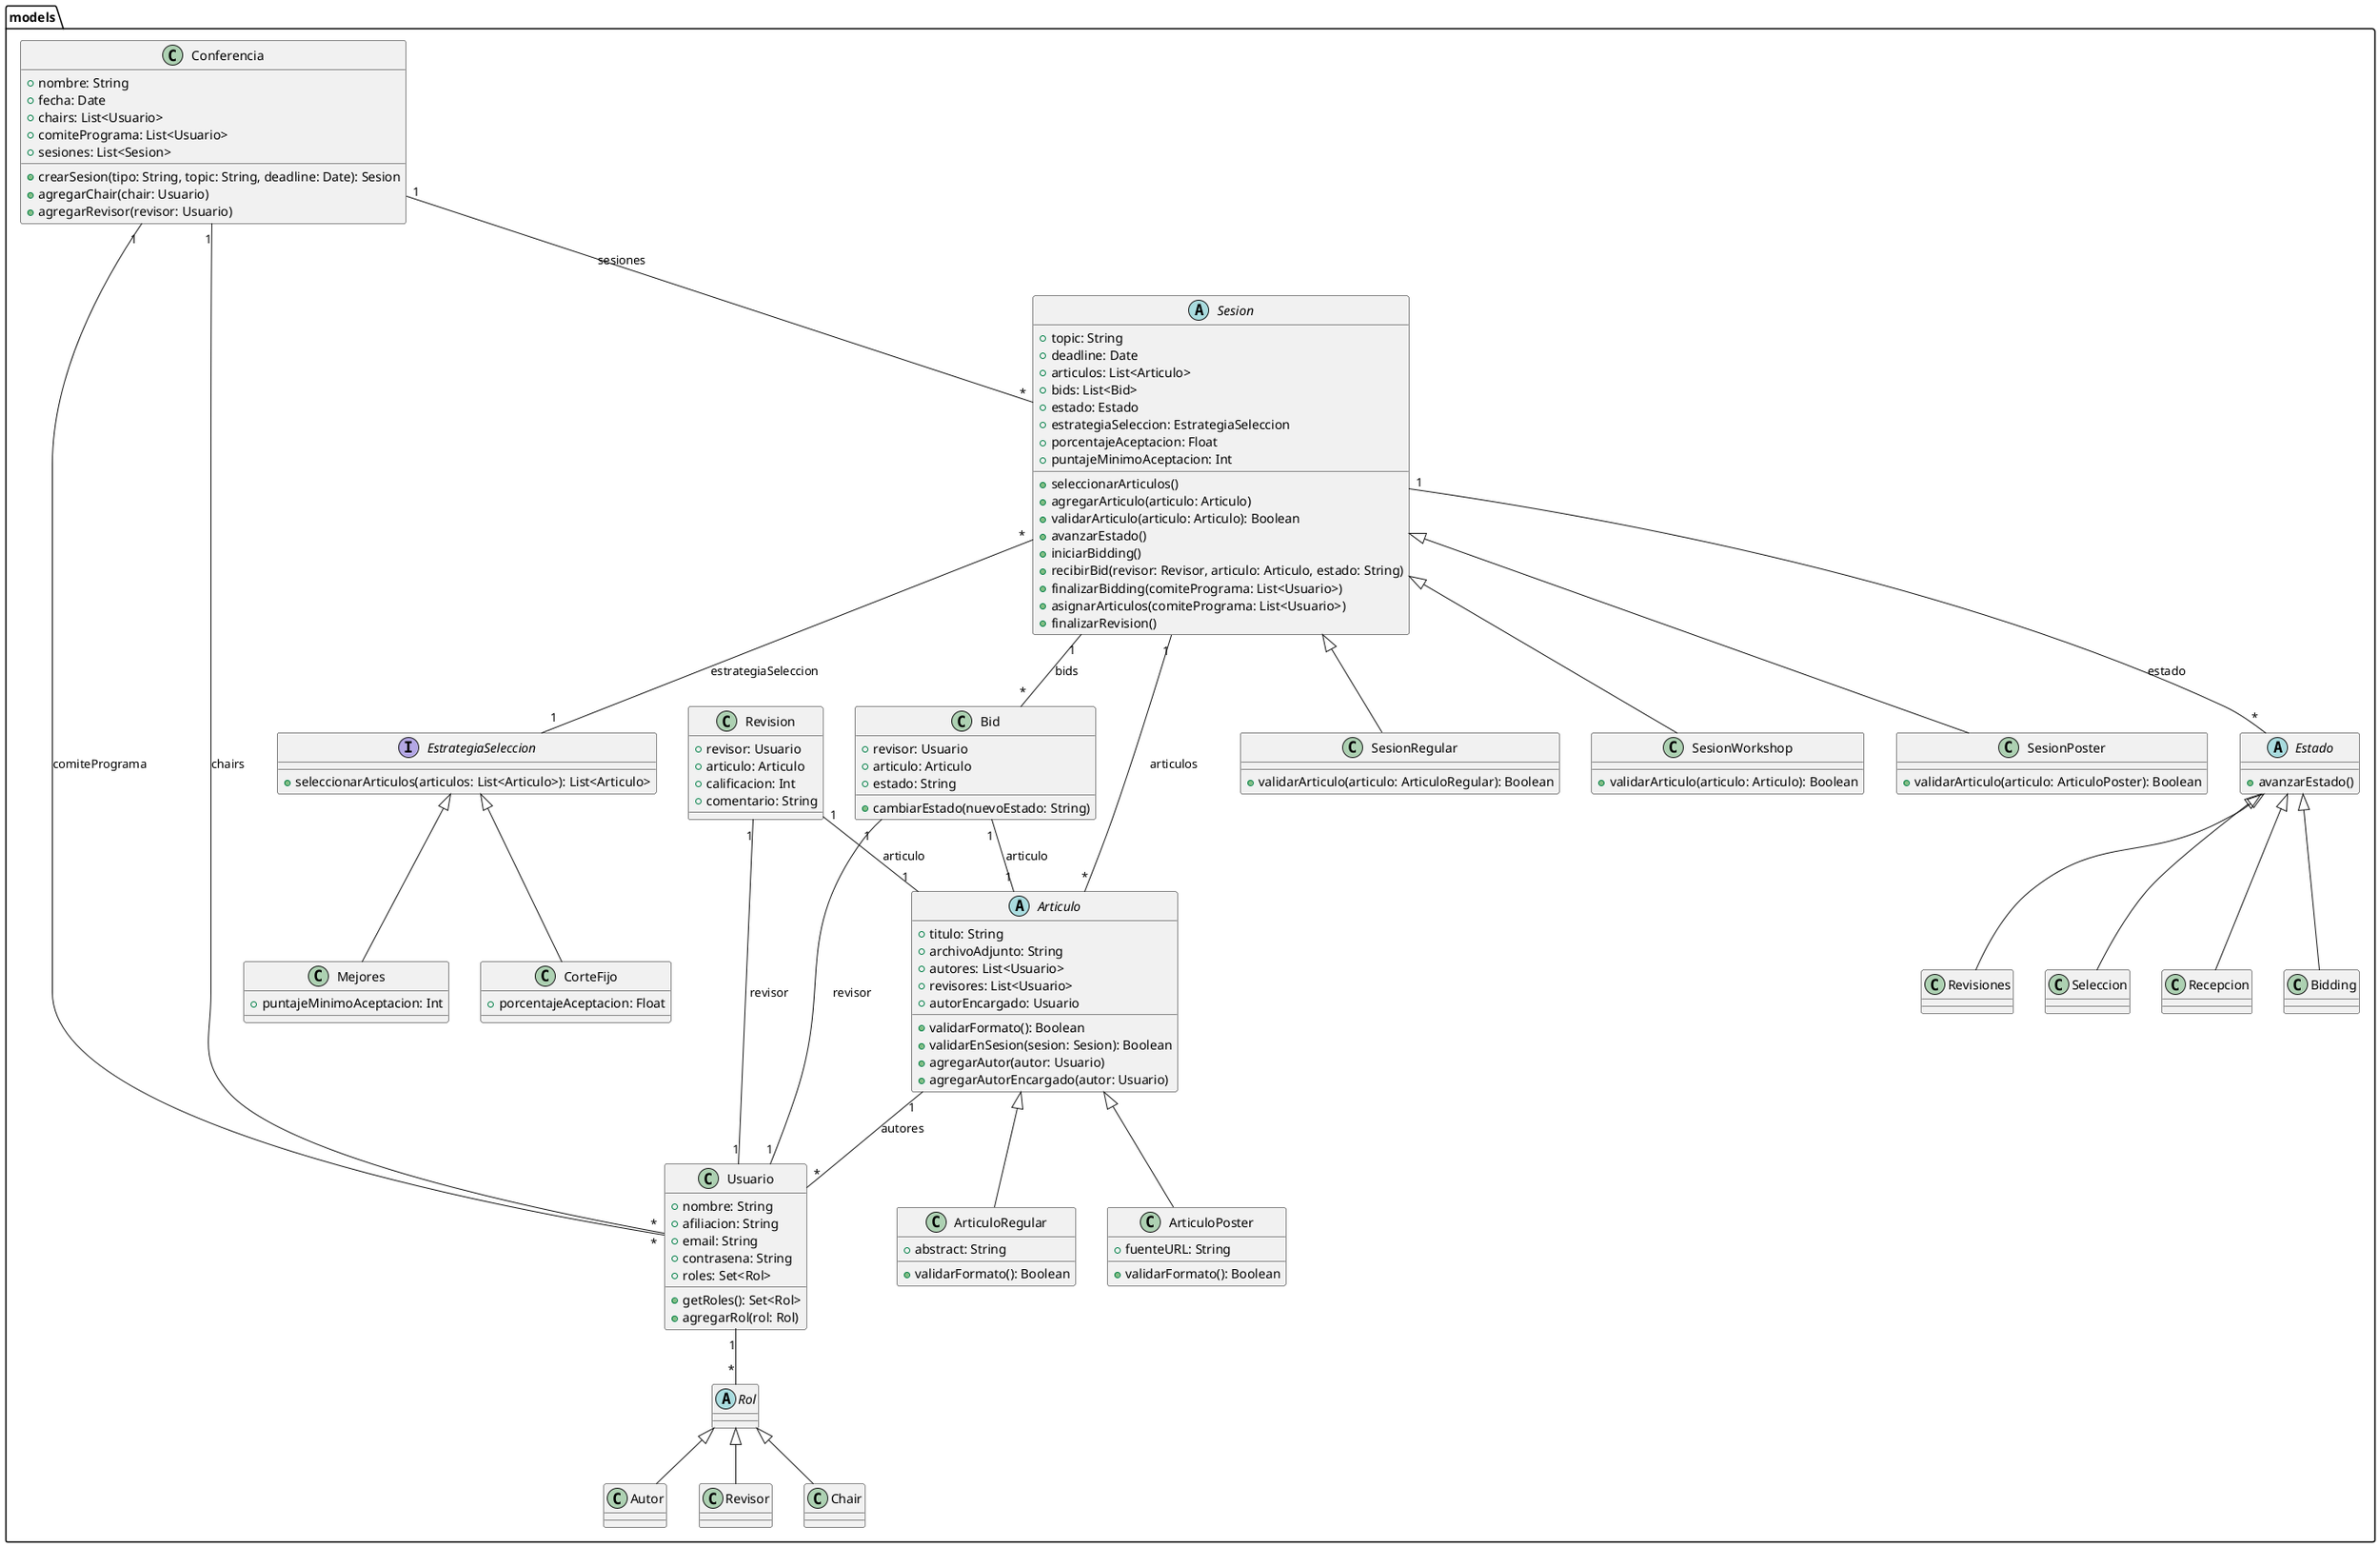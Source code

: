 @startuml diagrama

package models {
  class Usuario {
    +nombre: String
    +afiliacion: String
    +email: String
    +contrasena: String
    +roles: Set<Rol>
    +getRoles(): Set<Rol>
    +agregarRol(rol: Rol)
  }

  abstract class Rol {
  }

  class Autor extends Rol {
  }

  class Revisor extends Rol {
  }

  class Chair extends Rol {
  }

  class Conferencia {
    +nombre: String
    +fecha: Date
    +chairs: List<Usuario>
    +comitePrograma: List<Usuario>
    +sesiones: List<Sesion>
    +crearSesion(tipo: String, topic: String, deadline: Date): Sesion
    +agregarChair(chair: Usuario)
    +agregarRevisor(revisor: Usuario)
  }

  abstract class Sesion {
    +topic: String
    +deadline: Date
    +articulos: List<Articulo>
    +bids: List<Bid>
    +estado: Estado
    +estrategiaSeleccion: EstrategiaSeleccion
    +porcentajeAceptacion: Float
    +puntajeMinimoAceptacion: Int
    +seleccionarArticulos()
    +agregarArticulo(articulo: Articulo)
    +validarArticulo(articulo: Articulo): Boolean
    +avanzarEstado()
    +iniciarBidding()
    +recibirBid(revisor: Revisor, articulo: Articulo, estado: String)
    +finalizarBidding(comitePrograma: List<Usuario>)
    +asignarArticulos(comitePrograma: List<Usuario>)
    +finalizarRevision()
  }

  class SesionRegular extends Sesion {
    +validarArticulo(articulo: ArticuloRegular): Boolean
  }

  class SesionWorkshop extends Sesion {
    +validarArticulo(articulo: Articulo): Boolean
  }

  class SesionPoster extends Sesion {
    +validarArticulo(articulo: ArticuloPoster): Boolean
  }

  abstract class Articulo {
    +titulo: String
    +archivoAdjunto: String
    +autores: List<Usuario>
    +revisores: List<Usuario>
    +autorEncargado: Usuario
    +validarFormato(): Boolean
    +validarEnSesion(sesion: Sesion): Boolean
    +agregarAutor(autor: Usuario)
    +agregarAutorEncargado(autor: Usuario)
  }

  class ArticuloRegular extends Articulo {
    +abstract: String
    +validarFormato(): Boolean
  }

  class ArticuloPoster extends Articulo {
    +fuenteURL: String
    +validarFormato(): Boolean
  }

  class Revision {
    +revisor: Usuario
    +articulo: Articulo
    +calificacion: Int
    +comentario: String
  }

  class Bid {
    +revisor: Usuario
    +articulo: Articulo
    +estado: String
    +cambiarEstado(nuevoEstado: String)
  }

  interface EstrategiaSeleccion {
    +seleccionarArticulos(articulos: List<Articulo>): List<Articulo>
  }

  class Mejores extends EstrategiaSeleccion {
    +puntajeMinimoAceptacion: Int
  }

  class CorteFijo extends EstrategiaSeleccion {
    +porcentajeAceptacion: Float
  }

  abstract class Estado {
    +avanzarEstado()
  }

  class Recepcion extends Estado {}
  class Bidding extends Estado {}
  class Revisiones extends Estado {}
  class Seleccion extends Estado {}
}

Usuario "1" -- "*" Rol
Conferencia "1" -- "*" Usuario : "chairs"
Conferencia "1" -- "*" Usuario : "comitePrograma"
Conferencia "1" -- "*" Sesion : "sesiones"
Sesion "1" -- "*" Articulo : "articulos"
Sesion "1" -- "*" Bid : "bids"
Sesion "*" -- "1" EstrategiaSeleccion : "estrategiaSeleccion"
Sesion "1" -- "*" Estado : "estado"
Articulo "1" -- "*" Usuario : "autores"
Bid "1" -- "1" Usuario : "revisor"
Bid "1" -- "1" Articulo : "articulo"
Revision "1" -- "1" Usuario : "revisor"
Revision "1" -- "1" Articulo : "articulo"

@enduml